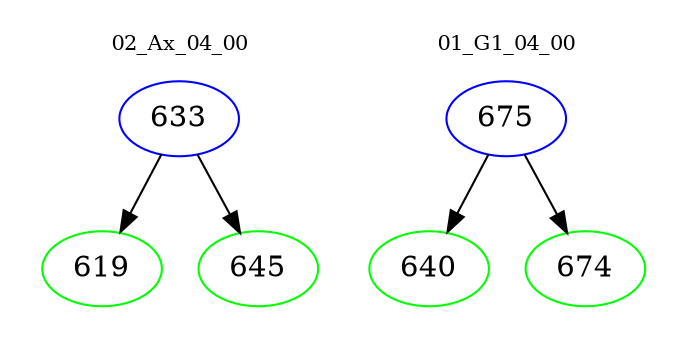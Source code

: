 digraph{
subgraph cluster_0 {
color = white
label = "02_Ax_04_00";
fontsize=10;
T0_633 [label="633", color="blue"]
T0_633 -> T0_619 [color="black"]
T0_619 [label="619", color="green"]
T0_633 -> T0_645 [color="black"]
T0_645 [label="645", color="green"]
}
subgraph cluster_1 {
color = white
label = "01_G1_04_00";
fontsize=10;
T1_675 [label="675", color="blue"]
T1_675 -> T1_640 [color="black"]
T1_640 [label="640", color="green"]
T1_675 -> T1_674 [color="black"]
T1_674 [label="674", color="green"]
}
}
